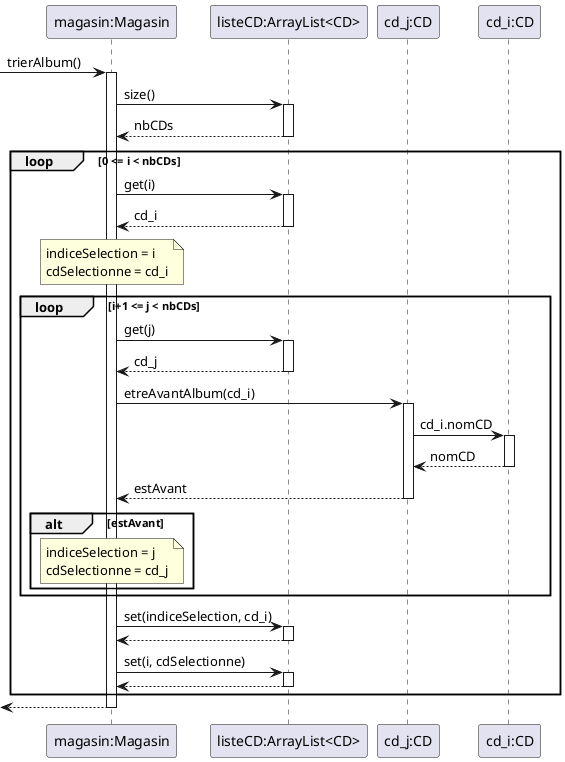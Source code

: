 @startuml
participant "magasin:Magasin" as magasin
participant "listeCD:ArrayList<CD>" as listeCD
participant "cd_j:CD" as cd_j
participant "cd_i:CD" as cd_i
[-> magasin : trierAlbum()
activate magasin
	magasin -> listeCD : size()
	activate listeCD
	magasin <-- listeCD : nbCDs
	deactivate listeCD
	loop 0 <= i < nbCDs
		magasin -> listeCD : get(i)
		activate listeCD
		magasin <-- listeCD : cd_i
		deactivate listeCD
		note over magasin: indiceSelection = i \ncdSelectionne = cd_i
		loop i+1 <= j < nbCDs
			magasin -> listeCD : get(j)
			activate listeCD
			magasin <-- listeCD : cd_j
			deactivate listeCD
			magasin -> cd_j : etreAvantAlbum(cd_i)
			activate cd_j
				cd_j -> cd_i : cd_i.nomCD
				activate cd_i
				cd_j <-- cd_i : nomCD
				deactivate cd_i
			magasin <-- cd_j : estAvant
			deactivate cd_j
			alt estAvant
				note over magasin : indiceSelection = j \ncdSelectionne = cd_j
			end
		end
		magasin -> listeCD : set(indiceSelection, cd_i)
		activate listeCD
		magasin <-- listeCD
		deactivate listeCD
		magasin -> listeCD : set(i, cdSelectionne)
		activate listeCD
		magasin <-- listeCD
		deactivate listeCD
	end		
[<-- magasin
deactivate magasin
@enduml